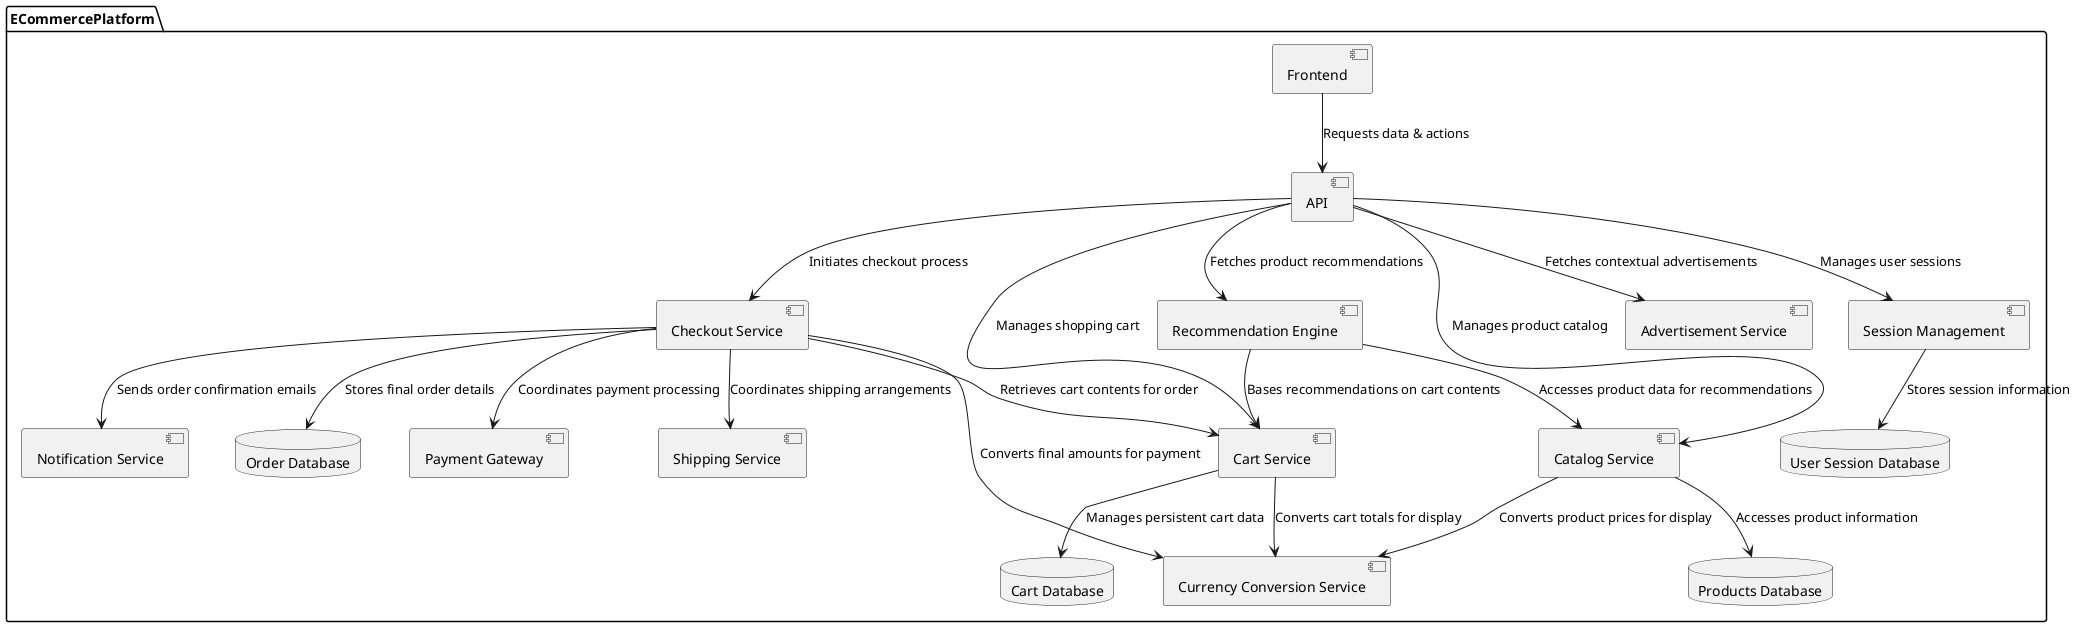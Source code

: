 @startuml
!define AWSPuml https://raw.githubusercontent.com/awslabs/aws-toolkit-jetbrains/master/resources/icons/aws.puml

package ECommercePlatform {

  [Frontend] as Frontend
  [API] as API
  [Catalog Service] as Catalog
  [Cart Service] as Cart
  [Checkout Service] as Checkout
  [Payment Gateway] as Payment
  [Shipping Service] as Shipping
  [Currency Conversion Service] as Currency
  [Recommendation Engine] as Recommendation
  [Advertisement Service] as Ads
  [Notification Service] as Notification
  [Session Management] as SessionManagement

  database "Products Database" as ProductsDB
  database "Cart Database" as CartDB
  database "Order Database" as OrderDB
  database "User Session Database" as SessionDB

  ' Frontend interactions
  Frontend --> API : Requests data & actions

  ' API interactions with core services
  API --> Catalog : Manages product catalog
  API --> Cart : Manages shopping cart
  API --> Checkout : Initiates checkout process
  API --> Recommendation : Fetches product recommendations
  API --> Ads : Fetches contextual advertisements
  API --> SessionManagement : Manages user sessions

  ' Checkout service orchestration
  Checkout --> Payment : Coordinates payment processing
  Checkout --> Shipping : Coordinates shipping arrangements
  Checkout --> Notification : Sends order confirmation emails
  Checkout --> OrderDB : Stores final order details
  Checkout --> Cart : Retrieves cart contents for order
  Checkout --> Currency : Converts final amounts for payment

  ' Core service data interactions
  Catalog --> ProductsDB : Accesses product information
  Cart --> CartDB : Manages persistent cart data
  SessionManagement --> SessionDB : Stores session information

  ' Currency conversion service usage
  Catalog --> Currency : Converts product prices for display
  Cart --> Currency : Converts cart totals for display

  ' Recommendation engine data sources
  Recommendation --> Cart : Bases recommendations on cart contents
  Recommendation --> Catalog : Accesses product data for recommendations

}

@enduml

